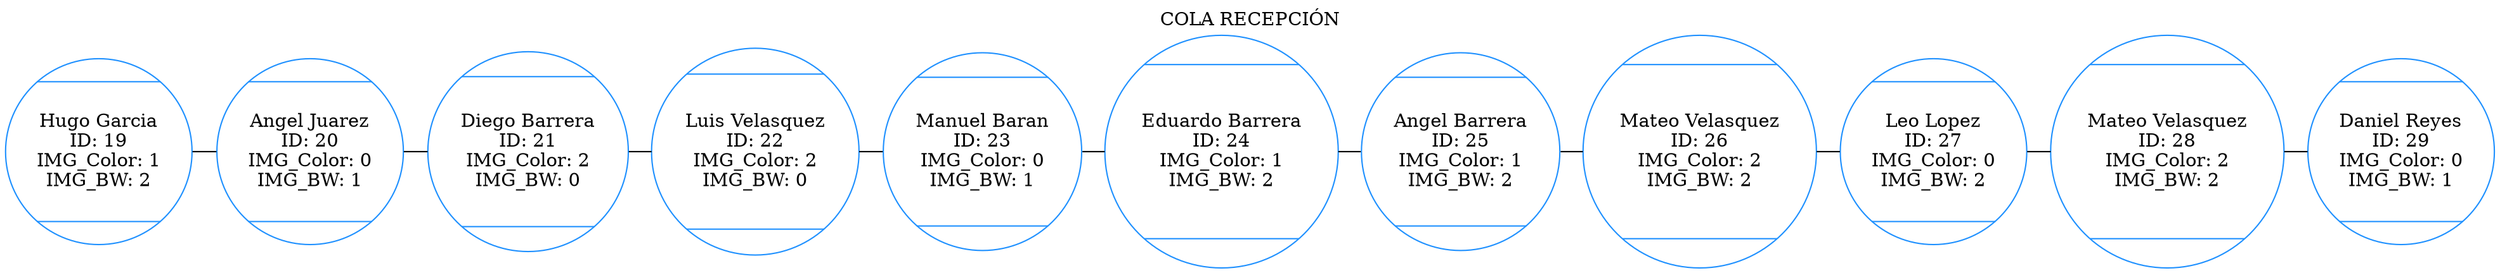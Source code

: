 digraph G{
label="COLA RECEPCIÓN";
labelloc = "t"
node [shape=Mcircle,color=dodgerblue1];
cliente824909230[label="Hugo Garcia\nID: 19\nIMG_Color: 1\nIMG_BW: 2", width=1.5,height=1.5];
cliente122883338[label="Angel Juarez\nID: 20\nIMG_Color: 0\nIMG_BW: 1", width=1.5,height=1.5];
cliente666641942[label="Diego Barrera\nID: 21\nIMG_Color: 2\nIMG_BW: 0", width=1.5,height=1.5];
cliente960604060[label="Luis Velasquez\nID: 22\nIMG_Color: 2\nIMG_BW: 0", width=1.5,height=1.5];
cliente1349393271[label="Manuel Baran\nID: 23\nIMG_Color: 0\nIMG_BW: 1", width=1.5,height=1.5];
cliente1338668845[label="Eduardo Barrera\nID: 24\nIMG_Color: 1\nIMG_BW: 2", width=1.5,height=1.5];
cliente159413332[label="Angel Barrera\nID: 25\nIMG_Color: 1\nIMG_BW: 2", width=1.5,height=1.5];
cliente1028214719[label="Mateo Velasquez\nID: 26\nIMG_Color: 2\nIMG_BW: 2", width=1.5,height=1.5];
cliente500977346[label="Leo Lopez\nID: 27\nIMG_Color: 0\nIMG_BW: 2", width=1.5,height=1.5];
cliente20132171[label="Mateo Velasquez\nID: 28\nIMG_Color: 2\nIMG_BW: 2", width=1.5,height=1.5];
cliente186370029[label="Daniel Reyes\nID: 29\nIMG_Color: 0\nIMG_BW: 1", width=1.5,height=1.5];
{rank=same
cliente824909230->cliente122883338[dir="none"];
cliente122883338->cliente666641942[dir="none"];
cliente666641942->cliente960604060[dir="none"];
cliente960604060->cliente1349393271[dir="none"];
cliente1349393271->cliente1338668845[dir="none"];
cliente1338668845->cliente159413332[dir="none"];
cliente159413332->cliente1028214719[dir="none"];
cliente1028214719->cliente500977346[dir="none"];
cliente500977346->cliente20132171[dir="none"];
cliente20132171->cliente186370029[dir="none"];
}
}